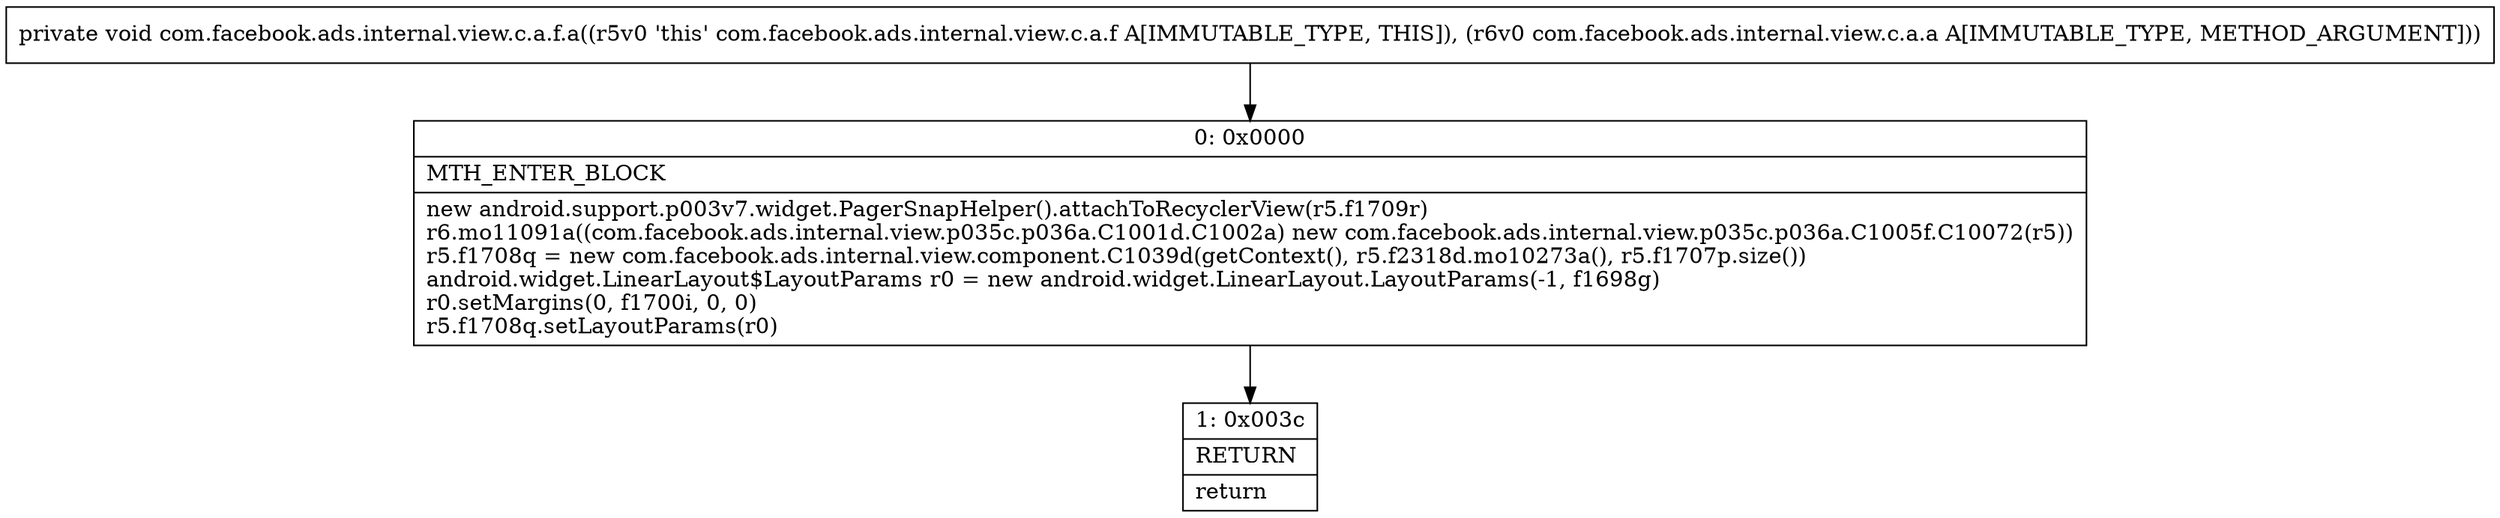 digraph "CFG forcom.facebook.ads.internal.view.c.a.f.a(Lcom\/facebook\/ads\/internal\/view\/c\/a\/a;)V" {
Node_0 [shape=record,label="{0\:\ 0x0000|MTH_ENTER_BLOCK\l|new android.support.p003v7.widget.PagerSnapHelper().attachToRecyclerView(r5.f1709r)\lr6.mo11091a((com.facebook.ads.internal.view.p035c.p036a.C1001d.C1002a) new com.facebook.ads.internal.view.p035c.p036a.C1005f.C10072(r5))\lr5.f1708q = new com.facebook.ads.internal.view.component.C1039d(getContext(), r5.f2318d.mo10273a(), r5.f1707p.size())\landroid.widget.LinearLayout$LayoutParams r0 = new android.widget.LinearLayout.LayoutParams(\-1, f1698g)\lr0.setMargins(0, f1700i, 0, 0)\lr5.f1708q.setLayoutParams(r0)\l}"];
Node_1 [shape=record,label="{1\:\ 0x003c|RETURN\l|return\l}"];
MethodNode[shape=record,label="{private void com.facebook.ads.internal.view.c.a.f.a((r5v0 'this' com.facebook.ads.internal.view.c.a.f A[IMMUTABLE_TYPE, THIS]), (r6v0 com.facebook.ads.internal.view.c.a.a A[IMMUTABLE_TYPE, METHOD_ARGUMENT])) }"];
MethodNode -> Node_0;
Node_0 -> Node_1;
}

